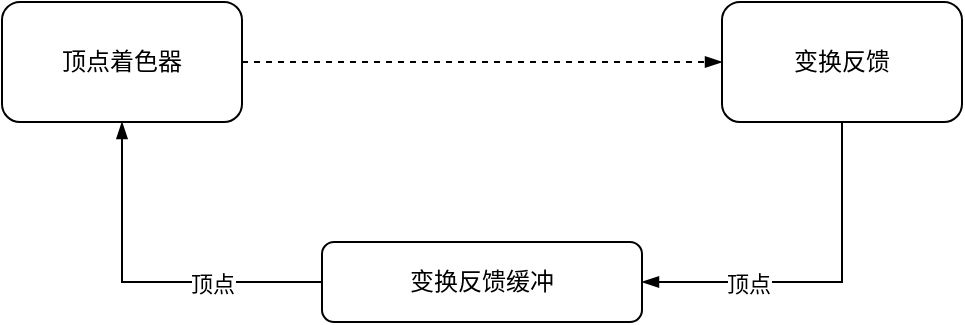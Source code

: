 <mxfile version="22.1.11" type="device">
  <diagram name="第 1 页" id="O6uOVdTDUR0QrCJ4K0o4">
    <mxGraphModel dx="1098" dy="828" grid="1" gridSize="10" guides="1" tooltips="1" connect="1" arrows="1" fold="1" page="1" pageScale="1" pageWidth="827" pageHeight="1169" math="0" shadow="0">
      <root>
        <mxCell id="0" />
        <mxCell id="1" parent="0" />
        <mxCell id="Ru-9ZvqcxpV2bIFkZtg5-6" style="edgeStyle=orthogonalEdgeStyle;rounded=0;orthogonalLoop=1;jettySize=auto;html=1;endArrow=blockThin;endFill=1;dashed=1;" edge="1" parent="1" source="Ru-9ZvqcxpV2bIFkZtg5-1" target="Ru-9ZvqcxpV2bIFkZtg5-2">
          <mxGeometry relative="1" as="geometry" />
        </mxCell>
        <mxCell id="Ru-9ZvqcxpV2bIFkZtg5-1" value="顶点着色器" style="rounded=1;whiteSpace=wrap;html=1;" vertex="1" parent="1">
          <mxGeometry x="120" y="320" width="120" height="60" as="geometry" />
        </mxCell>
        <mxCell id="Ru-9ZvqcxpV2bIFkZtg5-4" style="edgeStyle=orthogonalEdgeStyle;rounded=0;orthogonalLoop=1;jettySize=auto;html=1;entryX=1;entryY=0.5;entryDx=0;entryDy=0;endArrow=blockThin;endFill=1;" edge="1" parent="1" source="Ru-9ZvqcxpV2bIFkZtg5-2" target="Ru-9ZvqcxpV2bIFkZtg5-3">
          <mxGeometry relative="1" as="geometry">
            <Array as="points">
              <mxPoint x="540" y="460" />
            </Array>
          </mxGeometry>
        </mxCell>
        <mxCell id="Ru-9ZvqcxpV2bIFkZtg5-8" value="顶点" style="edgeLabel;html=1;align=center;verticalAlign=middle;resizable=0;points=[];" vertex="1" connectable="0" parent="Ru-9ZvqcxpV2bIFkZtg5-4">
          <mxGeometry x="0.411" y="1" relative="1" as="geometry">
            <mxPoint as="offset" />
          </mxGeometry>
        </mxCell>
        <mxCell id="Ru-9ZvqcxpV2bIFkZtg5-2" value="变换反馈" style="rounded=1;whiteSpace=wrap;html=1;" vertex="1" parent="1">
          <mxGeometry x="480" y="320" width="120" height="60" as="geometry" />
        </mxCell>
        <mxCell id="Ru-9ZvqcxpV2bIFkZtg5-5" style="edgeStyle=orthogonalEdgeStyle;rounded=0;orthogonalLoop=1;jettySize=auto;html=1;endArrow=blockThin;endFill=1;" edge="1" parent="1" source="Ru-9ZvqcxpV2bIFkZtg5-3" target="Ru-9ZvqcxpV2bIFkZtg5-1">
          <mxGeometry relative="1" as="geometry" />
        </mxCell>
        <mxCell id="Ru-9ZvqcxpV2bIFkZtg5-9" value="顶点" style="edgeLabel;html=1;align=center;verticalAlign=middle;resizable=0;points=[];" vertex="1" connectable="0" parent="Ru-9ZvqcxpV2bIFkZtg5-5">
          <mxGeometry x="-0.389" y="1" relative="1" as="geometry">
            <mxPoint as="offset" />
          </mxGeometry>
        </mxCell>
        <mxCell id="Ru-9ZvqcxpV2bIFkZtg5-3" value="变换反馈缓冲" style="rounded=1;whiteSpace=wrap;html=1;" vertex="1" parent="1">
          <mxGeometry x="280" y="440" width="160" height="40" as="geometry" />
        </mxCell>
      </root>
    </mxGraphModel>
  </diagram>
</mxfile>
